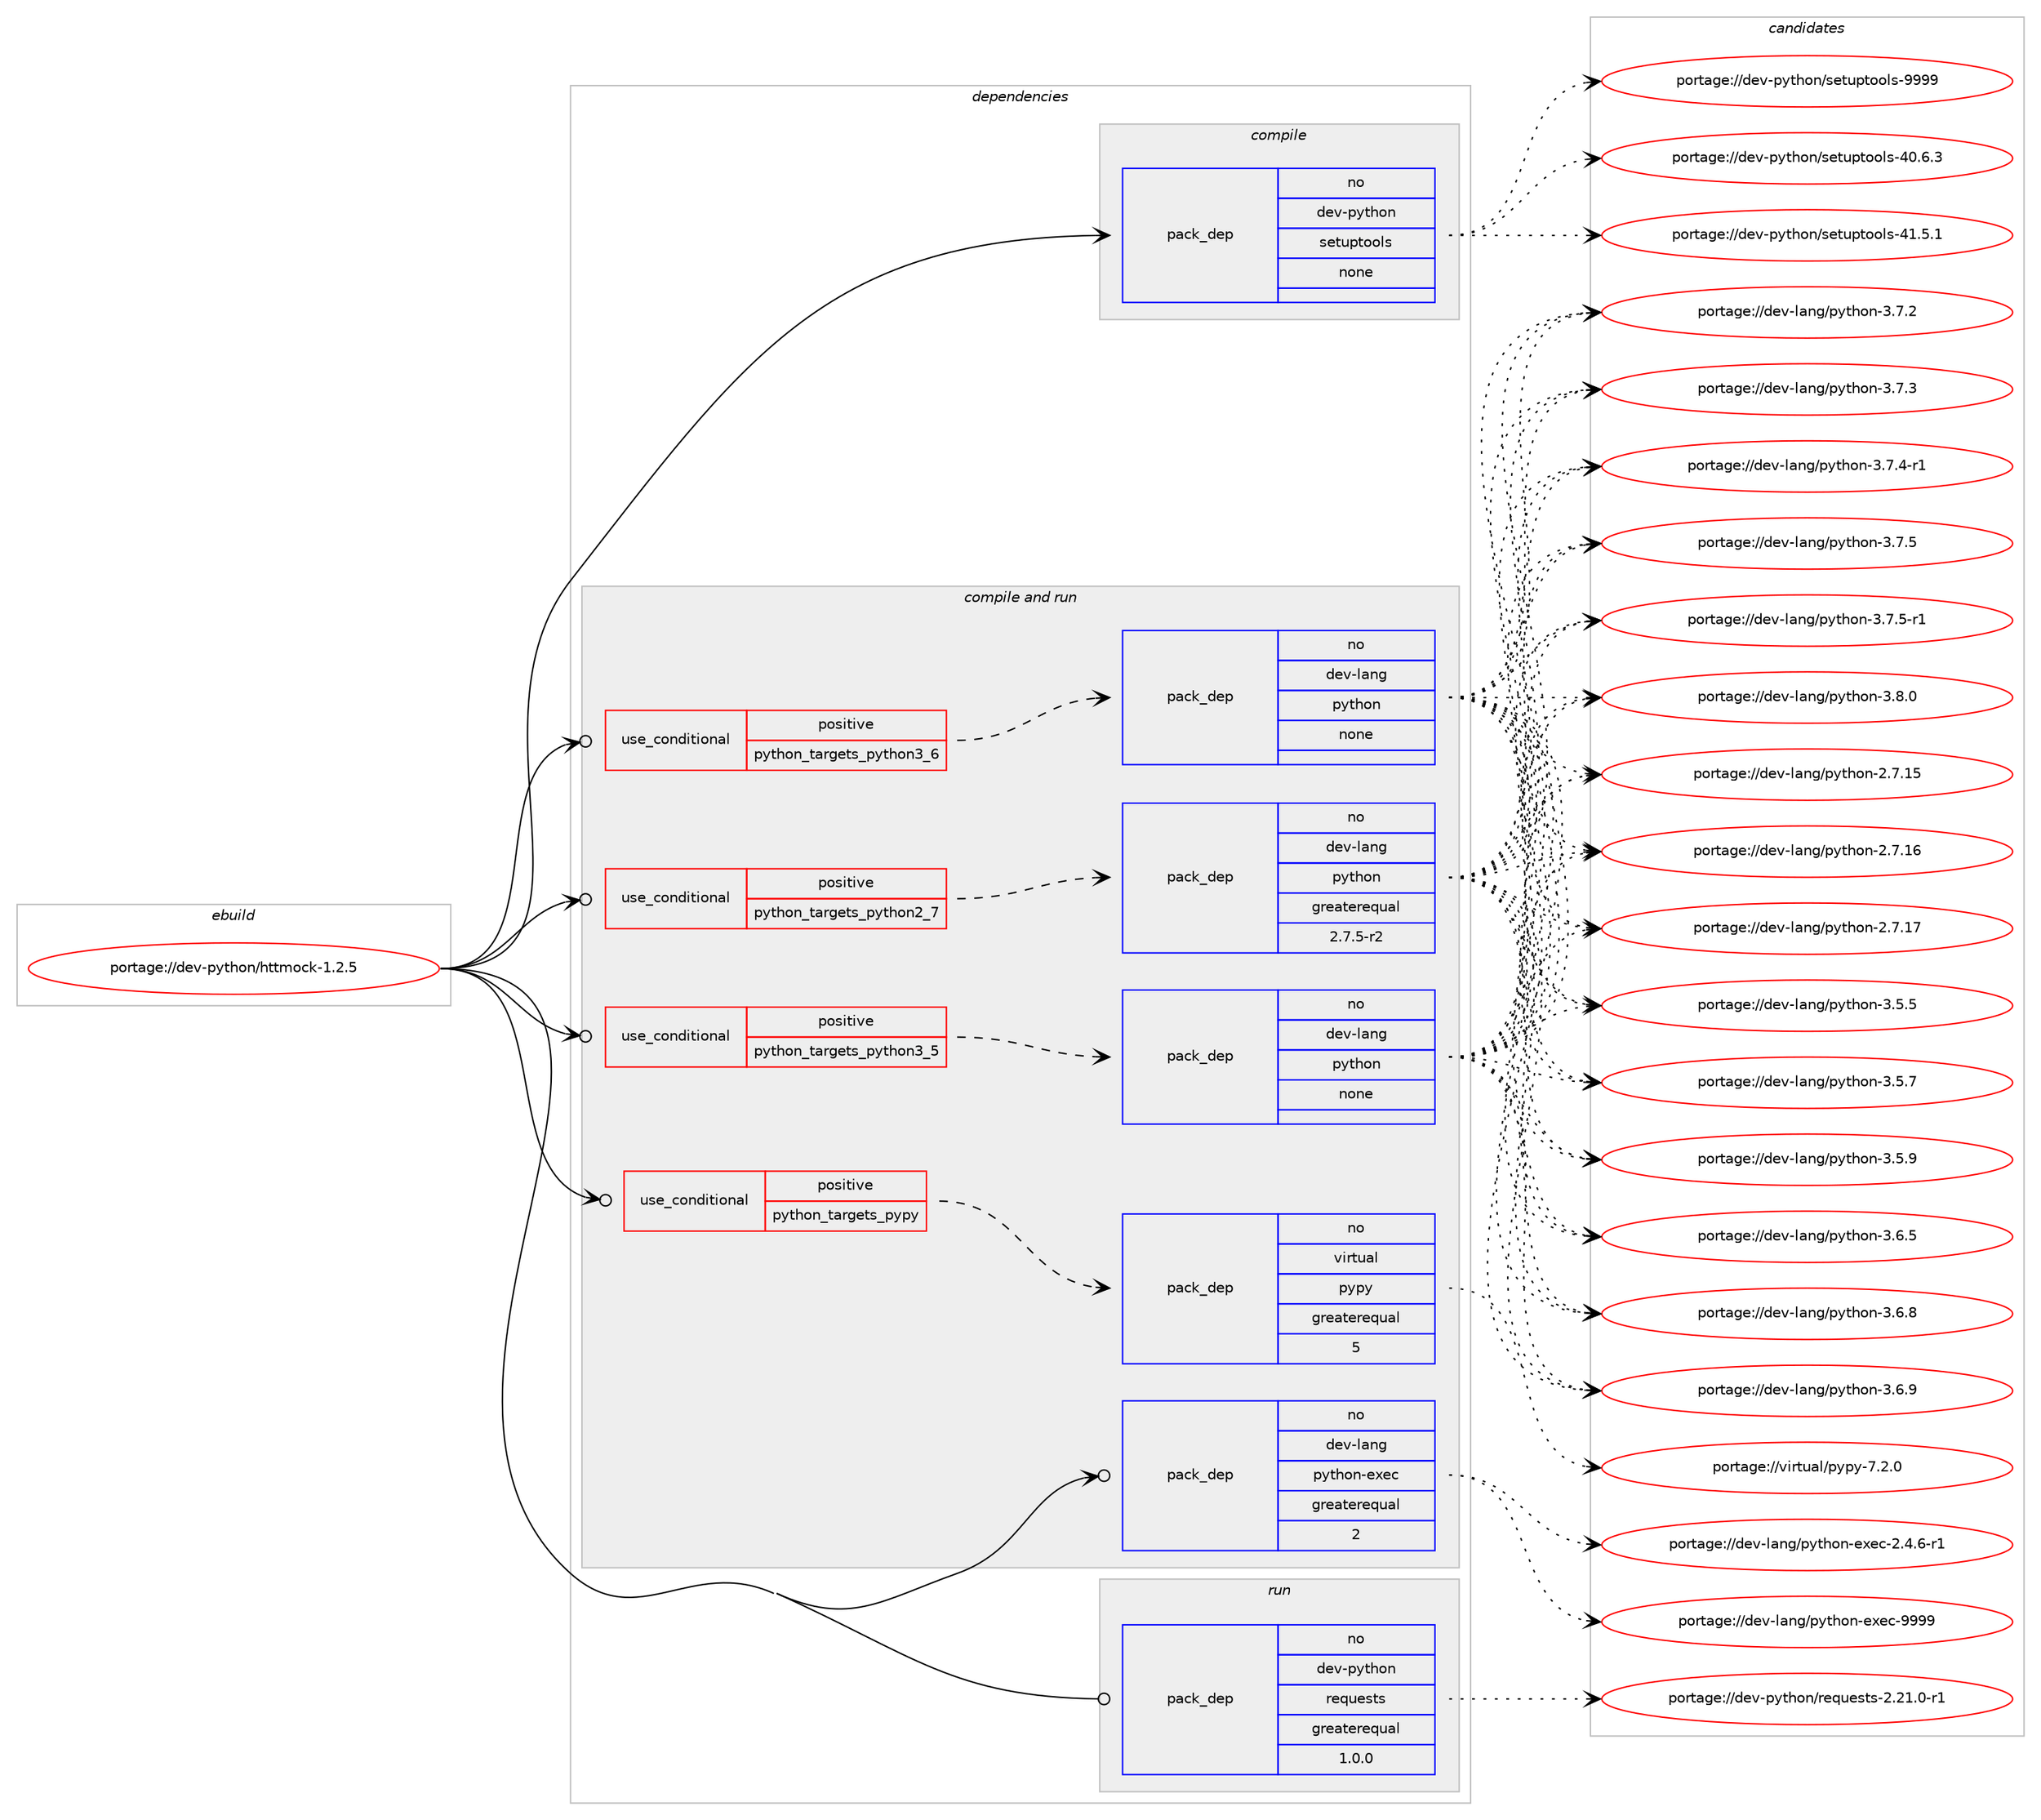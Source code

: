 digraph prolog {

# *************
# Graph options
# *************

newrank=true;
concentrate=true;
compound=true;
graph [rankdir=LR,fontname=Helvetica,fontsize=10,ranksep=1.5];#, ranksep=2.5, nodesep=0.2];
edge  [arrowhead=vee];
node  [fontname=Helvetica,fontsize=10];

# **********
# The ebuild
# **********

subgraph cluster_leftcol {
color=gray;
rank=same;
label=<<i>ebuild</i>>;
id [label="portage://dev-python/httmock-1.2.5", color=red, width=4, href="../dev-python/httmock-1.2.5.svg"];
}

# ****************
# The dependencies
# ****************

subgraph cluster_midcol {
color=gray;
label=<<i>dependencies</i>>;
subgraph cluster_compile {
fillcolor="#eeeeee";
style=filled;
label=<<i>compile</i>>;
subgraph pack110333 {
dependency143444 [label=<<TABLE BORDER="0" CELLBORDER="1" CELLSPACING="0" CELLPADDING="4" WIDTH="220"><TR><TD ROWSPAN="6" CELLPADDING="30">pack_dep</TD></TR><TR><TD WIDTH="110">no</TD></TR><TR><TD>dev-python</TD></TR><TR><TD>setuptools</TD></TR><TR><TD>none</TD></TR><TR><TD></TD></TR></TABLE>>, shape=none, color=blue];
}
id:e -> dependency143444:w [weight=20,style="solid",arrowhead="vee"];
}
subgraph cluster_compileandrun {
fillcolor="#eeeeee";
style=filled;
label=<<i>compile and run</i>>;
subgraph cond29791 {
dependency143445 [label=<<TABLE BORDER="0" CELLBORDER="1" CELLSPACING="0" CELLPADDING="4"><TR><TD ROWSPAN="3" CELLPADDING="10">use_conditional</TD></TR><TR><TD>positive</TD></TR><TR><TD>python_targets_pypy</TD></TR></TABLE>>, shape=none, color=red];
subgraph pack110334 {
dependency143446 [label=<<TABLE BORDER="0" CELLBORDER="1" CELLSPACING="0" CELLPADDING="4" WIDTH="220"><TR><TD ROWSPAN="6" CELLPADDING="30">pack_dep</TD></TR><TR><TD WIDTH="110">no</TD></TR><TR><TD>virtual</TD></TR><TR><TD>pypy</TD></TR><TR><TD>greaterequal</TD></TR><TR><TD>5</TD></TR></TABLE>>, shape=none, color=blue];
}
dependency143445:e -> dependency143446:w [weight=20,style="dashed",arrowhead="vee"];
}
id:e -> dependency143445:w [weight=20,style="solid",arrowhead="odotvee"];
subgraph cond29792 {
dependency143447 [label=<<TABLE BORDER="0" CELLBORDER="1" CELLSPACING="0" CELLPADDING="4"><TR><TD ROWSPAN="3" CELLPADDING="10">use_conditional</TD></TR><TR><TD>positive</TD></TR><TR><TD>python_targets_python2_7</TD></TR></TABLE>>, shape=none, color=red];
subgraph pack110335 {
dependency143448 [label=<<TABLE BORDER="0" CELLBORDER="1" CELLSPACING="0" CELLPADDING="4" WIDTH="220"><TR><TD ROWSPAN="6" CELLPADDING="30">pack_dep</TD></TR><TR><TD WIDTH="110">no</TD></TR><TR><TD>dev-lang</TD></TR><TR><TD>python</TD></TR><TR><TD>greaterequal</TD></TR><TR><TD>2.7.5-r2</TD></TR></TABLE>>, shape=none, color=blue];
}
dependency143447:e -> dependency143448:w [weight=20,style="dashed",arrowhead="vee"];
}
id:e -> dependency143447:w [weight=20,style="solid",arrowhead="odotvee"];
subgraph cond29793 {
dependency143449 [label=<<TABLE BORDER="0" CELLBORDER="1" CELLSPACING="0" CELLPADDING="4"><TR><TD ROWSPAN="3" CELLPADDING="10">use_conditional</TD></TR><TR><TD>positive</TD></TR><TR><TD>python_targets_python3_5</TD></TR></TABLE>>, shape=none, color=red];
subgraph pack110336 {
dependency143450 [label=<<TABLE BORDER="0" CELLBORDER="1" CELLSPACING="0" CELLPADDING="4" WIDTH="220"><TR><TD ROWSPAN="6" CELLPADDING="30">pack_dep</TD></TR><TR><TD WIDTH="110">no</TD></TR><TR><TD>dev-lang</TD></TR><TR><TD>python</TD></TR><TR><TD>none</TD></TR><TR><TD></TD></TR></TABLE>>, shape=none, color=blue];
}
dependency143449:e -> dependency143450:w [weight=20,style="dashed",arrowhead="vee"];
}
id:e -> dependency143449:w [weight=20,style="solid",arrowhead="odotvee"];
subgraph cond29794 {
dependency143451 [label=<<TABLE BORDER="0" CELLBORDER="1" CELLSPACING="0" CELLPADDING="4"><TR><TD ROWSPAN="3" CELLPADDING="10">use_conditional</TD></TR><TR><TD>positive</TD></TR><TR><TD>python_targets_python3_6</TD></TR></TABLE>>, shape=none, color=red];
subgraph pack110337 {
dependency143452 [label=<<TABLE BORDER="0" CELLBORDER="1" CELLSPACING="0" CELLPADDING="4" WIDTH="220"><TR><TD ROWSPAN="6" CELLPADDING="30">pack_dep</TD></TR><TR><TD WIDTH="110">no</TD></TR><TR><TD>dev-lang</TD></TR><TR><TD>python</TD></TR><TR><TD>none</TD></TR><TR><TD></TD></TR></TABLE>>, shape=none, color=blue];
}
dependency143451:e -> dependency143452:w [weight=20,style="dashed",arrowhead="vee"];
}
id:e -> dependency143451:w [weight=20,style="solid",arrowhead="odotvee"];
subgraph pack110338 {
dependency143453 [label=<<TABLE BORDER="0" CELLBORDER="1" CELLSPACING="0" CELLPADDING="4" WIDTH="220"><TR><TD ROWSPAN="6" CELLPADDING="30">pack_dep</TD></TR><TR><TD WIDTH="110">no</TD></TR><TR><TD>dev-lang</TD></TR><TR><TD>python-exec</TD></TR><TR><TD>greaterequal</TD></TR><TR><TD>2</TD></TR></TABLE>>, shape=none, color=blue];
}
id:e -> dependency143453:w [weight=20,style="solid",arrowhead="odotvee"];
}
subgraph cluster_run {
fillcolor="#eeeeee";
style=filled;
label=<<i>run</i>>;
subgraph pack110339 {
dependency143454 [label=<<TABLE BORDER="0" CELLBORDER="1" CELLSPACING="0" CELLPADDING="4" WIDTH="220"><TR><TD ROWSPAN="6" CELLPADDING="30">pack_dep</TD></TR><TR><TD WIDTH="110">no</TD></TR><TR><TD>dev-python</TD></TR><TR><TD>requests</TD></TR><TR><TD>greaterequal</TD></TR><TR><TD>1.0.0</TD></TR></TABLE>>, shape=none, color=blue];
}
id:e -> dependency143454:w [weight=20,style="solid",arrowhead="odot"];
}
}

# **************
# The candidates
# **************

subgraph cluster_choices {
rank=same;
color=gray;
label=<<i>candidates</i>>;

subgraph choice110333 {
color=black;
nodesep=1;
choiceportage100101118451121211161041111104711510111611711211611111110811545524846544651 [label="portage://dev-python/setuptools-40.6.3", color=red, width=4,href="../dev-python/setuptools-40.6.3.svg"];
choiceportage100101118451121211161041111104711510111611711211611111110811545524946534649 [label="portage://dev-python/setuptools-41.5.1", color=red, width=4,href="../dev-python/setuptools-41.5.1.svg"];
choiceportage10010111845112121116104111110471151011161171121161111111081154557575757 [label="portage://dev-python/setuptools-9999", color=red, width=4,href="../dev-python/setuptools-9999.svg"];
dependency143444:e -> choiceportage100101118451121211161041111104711510111611711211611111110811545524846544651:w [style=dotted,weight="100"];
dependency143444:e -> choiceportage100101118451121211161041111104711510111611711211611111110811545524946534649:w [style=dotted,weight="100"];
dependency143444:e -> choiceportage10010111845112121116104111110471151011161171121161111111081154557575757:w [style=dotted,weight="100"];
}
subgraph choice110334 {
color=black;
nodesep=1;
choiceportage1181051141161179710847112121112121455546504648 [label="portage://virtual/pypy-7.2.0", color=red, width=4,href="../virtual/pypy-7.2.0.svg"];
dependency143446:e -> choiceportage1181051141161179710847112121112121455546504648:w [style=dotted,weight="100"];
}
subgraph choice110335 {
color=black;
nodesep=1;
choiceportage10010111845108971101034711212111610411111045504655464953 [label="portage://dev-lang/python-2.7.15", color=red, width=4,href="../dev-lang/python-2.7.15.svg"];
choiceportage10010111845108971101034711212111610411111045504655464954 [label="portage://dev-lang/python-2.7.16", color=red, width=4,href="../dev-lang/python-2.7.16.svg"];
choiceportage10010111845108971101034711212111610411111045504655464955 [label="portage://dev-lang/python-2.7.17", color=red, width=4,href="../dev-lang/python-2.7.17.svg"];
choiceportage100101118451089711010347112121116104111110455146534653 [label="portage://dev-lang/python-3.5.5", color=red, width=4,href="../dev-lang/python-3.5.5.svg"];
choiceportage100101118451089711010347112121116104111110455146534655 [label="portage://dev-lang/python-3.5.7", color=red, width=4,href="../dev-lang/python-3.5.7.svg"];
choiceportage100101118451089711010347112121116104111110455146534657 [label="portage://dev-lang/python-3.5.9", color=red, width=4,href="../dev-lang/python-3.5.9.svg"];
choiceportage100101118451089711010347112121116104111110455146544653 [label="portage://dev-lang/python-3.6.5", color=red, width=4,href="../dev-lang/python-3.6.5.svg"];
choiceportage100101118451089711010347112121116104111110455146544656 [label="portage://dev-lang/python-3.6.8", color=red, width=4,href="../dev-lang/python-3.6.8.svg"];
choiceportage100101118451089711010347112121116104111110455146544657 [label="portage://dev-lang/python-3.6.9", color=red, width=4,href="../dev-lang/python-3.6.9.svg"];
choiceportage100101118451089711010347112121116104111110455146554650 [label="portage://dev-lang/python-3.7.2", color=red, width=4,href="../dev-lang/python-3.7.2.svg"];
choiceportage100101118451089711010347112121116104111110455146554651 [label="portage://dev-lang/python-3.7.3", color=red, width=4,href="../dev-lang/python-3.7.3.svg"];
choiceportage1001011184510897110103471121211161041111104551465546524511449 [label="portage://dev-lang/python-3.7.4-r1", color=red, width=4,href="../dev-lang/python-3.7.4-r1.svg"];
choiceportage100101118451089711010347112121116104111110455146554653 [label="portage://dev-lang/python-3.7.5", color=red, width=4,href="../dev-lang/python-3.7.5.svg"];
choiceportage1001011184510897110103471121211161041111104551465546534511449 [label="portage://dev-lang/python-3.7.5-r1", color=red, width=4,href="../dev-lang/python-3.7.5-r1.svg"];
choiceportage100101118451089711010347112121116104111110455146564648 [label="portage://dev-lang/python-3.8.0", color=red, width=4,href="../dev-lang/python-3.8.0.svg"];
dependency143448:e -> choiceportage10010111845108971101034711212111610411111045504655464953:w [style=dotted,weight="100"];
dependency143448:e -> choiceportage10010111845108971101034711212111610411111045504655464954:w [style=dotted,weight="100"];
dependency143448:e -> choiceportage10010111845108971101034711212111610411111045504655464955:w [style=dotted,weight="100"];
dependency143448:e -> choiceportage100101118451089711010347112121116104111110455146534653:w [style=dotted,weight="100"];
dependency143448:e -> choiceportage100101118451089711010347112121116104111110455146534655:w [style=dotted,weight="100"];
dependency143448:e -> choiceportage100101118451089711010347112121116104111110455146534657:w [style=dotted,weight="100"];
dependency143448:e -> choiceportage100101118451089711010347112121116104111110455146544653:w [style=dotted,weight="100"];
dependency143448:e -> choiceportage100101118451089711010347112121116104111110455146544656:w [style=dotted,weight="100"];
dependency143448:e -> choiceportage100101118451089711010347112121116104111110455146544657:w [style=dotted,weight="100"];
dependency143448:e -> choiceportage100101118451089711010347112121116104111110455146554650:w [style=dotted,weight="100"];
dependency143448:e -> choiceportage100101118451089711010347112121116104111110455146554651:w [style=dotted,weight="100"];
dependency143448:e -> choiceportage1001011184510897110103471121211161041111104551465546524511449:w [style=dotted,weight="100"];
dependency143448:e -> choiceportage100101118451089711010347112121116104111110455146554653:w [style=dotted,weight="100"];
dependency143448:e -> choiceportage1001011184510897110103471121211161041111104551465546534511449:w [style=dotted,weight="100"];
dependency143448:e -> choiceportage100101118451089711010347112121116104111110455146564648:w [style=dotted,weight="100"];
}
subgraph choice110336 {
color=black;
nodesep=1;
choiceportage10010111845108971101034711212111610411111045504655464953 [label="portage://dev-lang/python-2.7.15", color=red, width=4,href="../dev-lang/python-2.7.15.svg"];
choiceportage10010111845108971101034711212111610411111045504655464954 [label="portage://dev-lang/python-2.7.16", color=red, width=4,href="../dev-lang/python-2.7.16.svg"];
choiceportage10010111845108971101034711212111610411111045504655464955 [label="portage://dev-lang/python-2.7.17", color=red, width=4,href="../dev-lang/python-2.7.17.svg"];
choiceportage100101118451089711010347112121116104111110455146534653 [label="portage://dev-lang/python-3.5.5", color=red, width=4,href="../dev-lang/python-3.5.5.svg"];
choiceportage100101118451089711010347112121116104111110455146534655 [label="portage://dev-lang/python-3.5.7", color=red, width=4,href="../dev-lang/python-3.5.7.svg"];
choiceportage100101118451089711010347112121116104111110455146534657 [label="portage://dev-lang/python-3.5.9", color=red, width=4,href="../dev-lang/python-3.5.9.svg"];
choiceportage100101118451089711010347112121116104111110455146544653 [label="portage://dev-lang/python-3.6.5", color=red, width=4,href="../dev-lang/python-3.6.5.svg"];
choiceportage100101118451089711010347112121116104111110455146544656 [label="portage://dev-lang/python-3.6.8", color=red, width=4,href="../dev-lang/python-3.6.8.svg"];
choiceportage100101118451089711010347112121116104111110455146544657 [label="portage://dev-lang/python-3.6.9", color=red, width=4,href="../dev-lang/python-3.6.9.svg"];
choiceportage100101118451089711010347112121116104111110455146554650 [label="portage://dev-lang/python-3.7.2", color=red, width=4,href="../dev-lang/python-3.7.2.svg"];
choiceportage100101118451089711010347112121116104111110455146554651 [label="portage://dev-lang/python-3.7.3", color=red, width=4,href="../dev-lang/python-3.7.3.svg"];
choiceportage1001011184510897110103471121211161041111104551465546524511449 [label="portage://dev-lang/python-3.7.4-r1", color=red, width=4,href="../dev-lang/python-3.7.4-r1.svg"];
choiceportage100101118451089711010347112121116104111110455146554653 [label="portage://dev-lang/python-3.7.5", color=red, width=4,href="../dev-lang/python-3.7.5.svg"];
choiceportage1001011184510897110103471121211161041111104551465546534511449 [label="portage://dev-lang/python-3.7.5-r1", color=red, width=4,href="../dev-lang/python-3.7.5-r1.svg"];
choiceportage100101118451089711010347112121116104111110455146564648 [label="portage://dev-lang/python-3.8.0", color=red, width=4,href="../dev-lang/python-3.8.0.svg"];
dependency143450:e -> choiceportage10010111845108971101034711212111610411111045504655464953:w [style=dotted,weight="100"];
dependency143450:e -> choiceportage10010111845108971101034711212111610411111045504655464954:w [style=dotted,weight="100"];
dependency143450:e -> choiceportage10010111845108971101034711212111610411111045504655464955:w [style=dotted,weight="100"];
dependency143450:e -> choiceportage100101118451089711010347112121116104111110455146534653:w [style=dotted,weight="100"];
dependency143450:e -> choiceportage100101118451089711010347112121116104111110455146534655:w [style=dotted,weight="100"];
dependency143450:e -> choiceportage100101118451089711010347112121116104111110455146534657:w [style=dotted,weight="100"];
dependency143450:e -> choiceportage100101118451089711010347112121116104111110455146544653:w [style=dotted,weight="100"];
dependency143450:e -> choiceportage100101118451089711010347112121116104111110455146544656:w [style=dotted,weight="100"];
dependency143450:e -> choiceportage100101118451089711010347112121116104111110455146544657:w [style=dotted,weight="100"];
dependency143450:e -> choiceportage100101118451089711010347112121116104111110455146554650:w [style=dotted,weight="100"];
dependency143450:e -> choiceportage100101118451089711010347112121116104111110455146554651:w [style=dotted,weight="100"];
dependency143450:e -> choiceportage1001011184510897110103471121211161041111104551465546524511449:w [style=dotted,weight="100"];
dependency143450:e -> choiceportage100101118451089711010347112121116104111110455146554653:w [style=dotted,weight="100"];
dependency143450:e -> choiceportage1001011184510897110103471121211161041111104551465546534511449:w [style=dotted,weight="100"];
dependency143450:e -> choiceportage100101118451089711010347112121116104111110455146564648:w [style=dotted,weight="100"];
}
subgraph choice110337 {
color=black;
nodesep=1;
choiceportage10010111845108971101034711212111610411111045504655464953 [label="portage://dev-lang/python-2.7.15", color=red, width=4,href="../dev-lang/python-2.7.15.svg"];
choiceportage10010111845108971101034711212111610411111045504655464954 [label="portage://dev-lang/python-2.7.16", color=red, width=4,href="../dev-lang/python-2.7.16.svg"];
choiceportage10010111845108971101034711212111610411111045504655464955 [label="portage://dev-lang/python-2.7.17", color=red, width=4,href="../dev-lang/python-2.7.17.svg"];
choiceportage100101118451089711010347112121116104111110455146534653 [label="portage://dev-lang/python-3.5.5", color=red, width=4,href="../dev-lang/python-3.5.5.svg"];
choiceportage100101118451089711010347112121116104111110455146534655 [label="portage://dev-lang/python-3.5.7", color=red, width=4,href="../dev-lang/python-3.5.7.svg"];
choiceportage100101118451089711010347112121116104111110455146534657 [label="portage://dev-lang/python-3.5.9", color=red, width=4,href="../dev-lang/python-3.5.9.svg"];
choiceportage100101118451089711010347112121116104111110455146544653 [label="portage://dev-lang/python-3.6.5", color=red, width=4,href="../dev-lang/python-3.6.5.svg"];
choiceportage100101118451089711010347112121116104111110455146544656 [label="portage://dev-lang/python-3.6.8", color=red, width=4,href="../dev-lang/python-3.6.8.svg"];
choiceportage100101118451089711010347112121116104111110455146544657 [label="portage://dev-lang/python-3.6.9", color=red, width=4,href="../dev-lang/python-3.6.9.svg"];
choiceportage100101118451089711010347112121116104111110455146554650 [label="portage://dev-lang/python-3.7.2", color=red, width=4,href="../dev-lang/python-3.7.2.svg"];
choiceportage100101118451089711010347112121116104111110455146554651 [label="portage://dev-lang/python-3.7.3", color=red, width=4,href="../dev-lang/python-3.7.3.svg"];
choiceportage1001011184510897110103471121211161041111104551465546524511449 [label="portage://dev-lang/python-3.7.4-r1", color=red, width=4,href="../dev-lang/python-3.7.4-r1.svg"];
choiceportage100101118451089711010347112121116104111110455146554653 [label="portage://dev-lang/python-3.7.5", color=red, width=4,href="../dev-lang/python-3.7.5.svg"];
choiceportage1001011184510897110103471121211161041111104551465546534511449 [label="portage://dev-lang/python-3.7.5-r1", color=red, width=4,href="../dev-lang/python-3.7.5-r1.svg"];
choiceportage100101118451089711010347112121116104111110455146564648 [label="portage://dev-lang/python-3.8.0", color=red, width=4,href="../dev-lang/python-3.8.0.svg"];
dependency143452:e -> choiceportage10010111845108971101034711212111610411111045504655464953:w [style=dotted,weight="100"];
dependency143452:e -> choiceportage10010111845108971101034711212111610411111045504655464954:w [style=dotted,weight="100"];
dependency143452:e -> choiceportage10010111845108971101034711212111610411111045504655464955:w [style=dotted,weight="100"];
dependency143452:e -> choiceportage100101118451089711010347112121116104111110455146534653:w [style=dotted,weight="100"];
dependency143452:e -> choiceportage100101118451089711010347112121116104111110455146534655:w [style=dotted,weight="100"];
dependency143452:e -> choiceportage100101118451089711010347112121116104111110455146534657:w [style=dotted,weight="100"];
dependency143452:e -> choiceportage100101118451089711010347112121116104111110455146544653:w [style=dotted,weight="100"];
dependency143452:e -> choiceportage100101118451089711010347112121116104111110455146544656:w [style=dotted,weight="100"];
dependency143452:e -> choiceportage100101118451089711010347112121116104111110455146544657:w [style=dotted,weight="100"];
dependency143452:e -> choiceportage100101118451089711010347112121116104111110455146554650:w [style=dotted,weight="100"];
dependency143452:e -> choiceportage100101118451089711010347112121116104111110455146554651:w [style=dotted,weight="100"];
dependency143452:e -> choiceportage1001011184510897110103471121211161041111104551465546524511449:w [style=dotted,weight="100"];
dependency143452:e -> choiceportage100101118451089711010347112121116104111110455146554653:w [style=dotted,weight="100"];
dependency143452:e -> choiceportage1001011184510897110103471121211161041111104551465546534511449:w [style=dotted,weight="100"];
dependency143452:e -> choiceportage100101118451089711010347112121116104111110455146564648:w [style=dotted,weight="100"];
}
subgraph choice110338 {
color=black;
nodesep=1;
choiceportage10010111845108971101034711212111610411111045101120101994550465246544511449 [label="portage://dev-lang/python-exec-2.4.6-r1", color=red, width=4,href="../dev-lang/python-exec-2.4.6-r1.svg"];
choiceportage10010111845108971101034711212111610411111045101120101994557575757 [label="portage://dev-lang/python-exec-9999", color=red, width=4,href="../dev-lang/python-exec-9999.svg"];
dependency143453:e -> choiceportage10010111845108971101034711212111610411111045101120101994550465246544511449:w [style=dotted,weight="100"];
dependency143453:e -> choiceportage10010111845108971101034711212111610411111045101120101994557575757:w [style=dotted,weight="100"];
}
subgraph choice110339 {
color=black;
nodesep=1;
choiceportage1001011184511212111610411111047114101113117101115116115455046504946484511449 [label="portage://dev-python/requests-2.21.0-r1", color=red, width=4,href="../dev-python/requests-2.21.0-r1.svg"];
dependency143454:e -> choiceportage1001011184511212111610411111047114101113117101115116115455046504946484511449:w [style=dotted,weight="100"];
}
}

}
